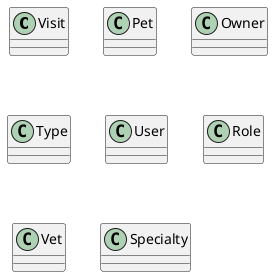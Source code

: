 @startuml
class Visit
class Pet
class Owner
class Type
class User
class Role
class Vet
class Specialty
@enduml
